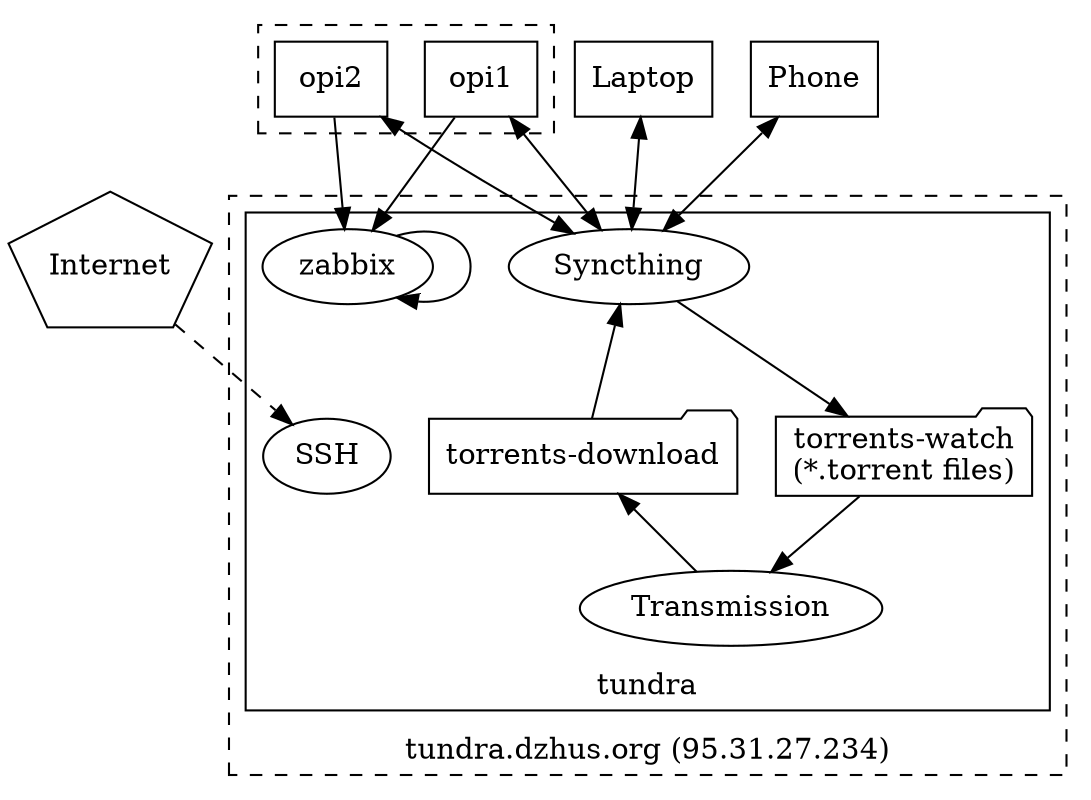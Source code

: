 digraph G {
    subgraph cluster_moscow {
        style=dashed;
        label="tundra.dzhus.org (95.31.27.234)";
        labelloc = "b";
        subgraph cluster_tundra {
            style=solid;
            label ="tundra";
            labelloc="b";
            zabbix;
            SSH;
            Syncthing;
            {
                rank=same;
                tw [label="torrents-watch\n(*.torrent files)", shape=folder];
                td [label="torrents-download", shape=folder];
            }
            Transmission -> td;
            tw -> Transmission;
            Syncthing -> tw;
            td -> Syncthing;
        }
    }

    Internet [shape=pentagon, height=1];
    Internet -> SSH [style=dashed];

    subgraph cluster_london {
        style=dashed;
        opi1 [shape=box];
        opi2 [shape=box];
    }

    Syncthing -> SSH [weight=2, style=invis];
    opi1 -> zabbix;
    opi2 -> zabbix;
    zabbix -> zabbix;

    opi1 -> Syncthing [dir=both];
    opi2 -> Syncthing [dir=both];

    laptop [label="Laptop", shape=box];
    laptop -> Syncthing [dir=both];

    phone [label="Phone", shape=box];
    phone -> Syncthing [dir=both];
}
